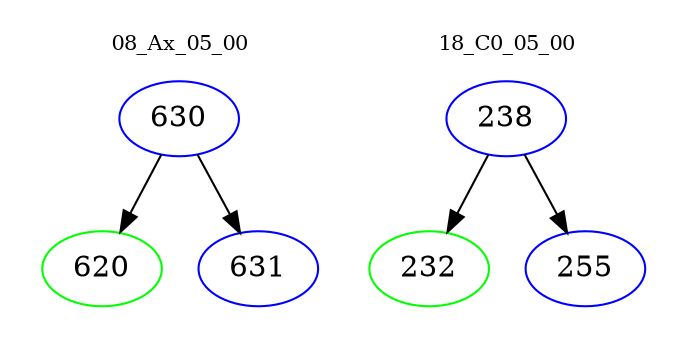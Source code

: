 digraph{
subgraph cluster_0 {
color = white
label = "08_Ax_05_00";
fontsize=10;
T0_630 [label="630", color="blue"]
T0_630 -> T0_620 [color="black"]
T0_620 [label="620", color="green"]
T0_630 -> T0_631 [color="black"]
T0_631 [label="631", color="blue"]
}
subgraph cluster_1 {
color = white
label = "18_C0_05_00";
fontsize=10;
T1_238 [label="238", color="blue"]
T1_238 -> T1_232 [color="black"]
T1_232 [label="232", color="green"]
T1_238 -> T1_255 [color="black"]
T1_255 [label="255", color="blue"]
}
}
